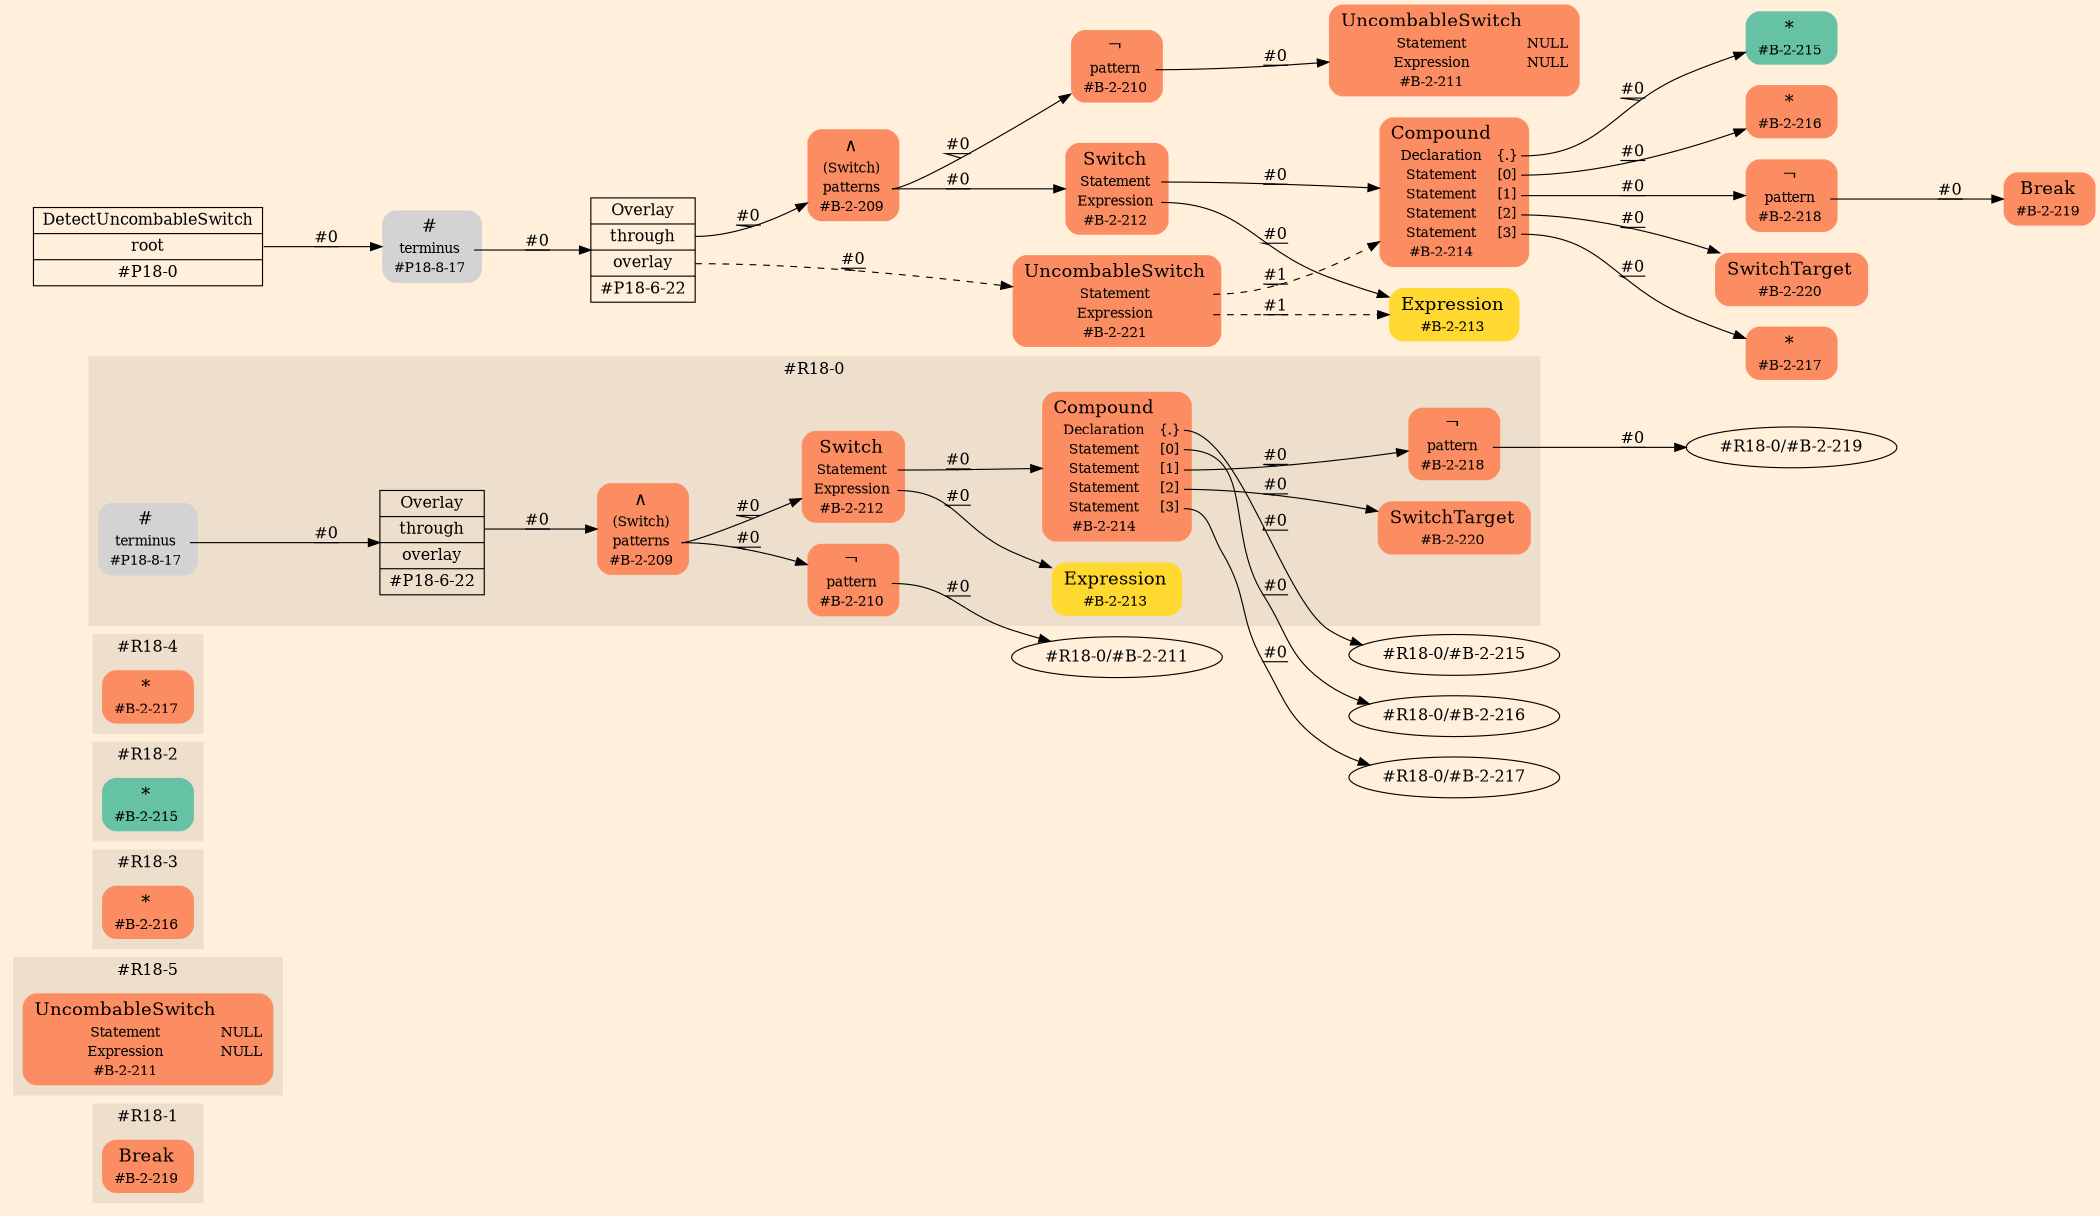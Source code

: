 digraph Inferno {
graph [
rankdir = "LR"
ranksep = 1.0
size = "14,20"
bgcolor = antiquewhite1
color = black
fontcolor = black
];
node [
];
subgraph "cluster#R18-1" {
label = "#R18-1"
style = "filled"
color = antiquewhite2
"#R18-1/#B-2-219" [
shape = "plaintext"
fillcolor = "/set28/2"
label = <<TABLE BORDER="0" CELLBORDER="0" CELLSPACING="0">
 <TR>
  <TD><FONT POINT-SIZE="16.0">Break</FONT></TD>
  <TD></TD>
 </TR>
 <TR>
  <TD>#B-2-219</TD>
  <TD PORT="port0"></TD>
 </TR>
</TABLE>>
style = "rounded,filled"
fontsize = "12"
];
}
subgraph "cluster#R18-5" {
label = "#R18-5"
style = "filled"
color = antiquewhite2
"#R18-5/#B-2-211" [
shape = "plaintext"
fillcolor = "/set28/2"
label = <<TABLE BORDER="0" CELLBORDER="0" CELLSPACING="0">
 <TR>
  <TD><FONT POINT-SIZE="16.0">UncombableSwitch</FONT></TD>
  <TD></TD>
 </TR>
 <TR>
  <TD>Statement</TD>
  <TD PORT="port0">NULL</TD>
 </TR>
 <TR>
  <TD>Expression</TD>
  <TD PORT="port1">NULL</TD>
 </TR>
 <TR>
  <TD>#B-2-211</TD>
  <TD PORT="port2"></TD>
 </TR>
</TABLE>>
style = "rounded,filled"
fontsize = "12"
];
}
subgraph "cluster#R18-3" {
label = "#R18-3"
style = "filled"
color = antiquewhite2
"#R18-3/#B-2-216" [
shape = "plaintext"
fillcolor = "/set28/2"
label = <<TABLE BORDER="0" CELLBORDER="0" CELLSPACING="0">
 <TR>
  <TD><FONT POINT-SIZE="16.0">*</FONT></TD>
  <TD></TD>
 </TR>
 <TR>
  <TD>#B-2-216</TD>
  <TD PORT="port0"></TD>
 </TR>
</TABLE>>
style = "rounded,filled"
fontsize = "12"
];
}
subgraph "cluster#R18-2" {
label = "#R18-2"
style = "filled"
color = antiquewhite2
"#R18-2/#B-2-215" [
shape = "plaintext"
fillcolor = "/set28/1"
label = <<TABLE BORDER="0" CELLBORDER="0" CELLSPACING="0">
 <TR>
  <TD><FONT POINT-SIZE="16.0">*</FONT></TD>
  <TD></TD>
 </TR>
 <TR>
  <TD>#B-2-215</TD>
  <TD PORT="port0"></TD>
 </TR>
</TABLE>>
style = "rounded,filled"
fontsize = "12"
];
}
subgraph "cluster#R18-4" {
label = "#R18-4"
style = "filled"
color = antiquewhite2
"#R18-4/#B-2-217" [
shape = "plaintext"
fillcolor = "/set28/2"
label = <<TABLE BORDER="0" CELLBORDER="0" CELLSPACING="0">
 <TR>
  <TD><FONT POINT-SIZE="16.0">*</FONT></TD>
  <TD></TD>
 </TR>
 <TR>
  <TD>#B-2-217</TD>
  <TD PORT="port0"></TD>
 </TR>
</TABLE>>
style = "rounded,filled"
fontsize = "12"
];
}
subgraph "cluster#R18-0" {
label = "#R18-0"
style = "filled"
color = antiquewhite2
"#R18-0/#B-2-213" [
shape = "plaintext"
fillcolor = "/set28/6"
label = <<TABLE BORDER="0" CELLBORDER="0" CELLSPACING="0">
 <TR>
  <TD><FONT POINT-SIZE="16.0">Expression</FONT></TD>
  <TD></TD>
 </TR>
 <TR>
  <TD>#B-2-213</TD>
  <TD PORT="port0"></TD>
 </TR>
</TABLE>>
style = "rounded,filled"
fontsize = "12"
];
"#R18-0/#P18-6-22" [
shape = "record"
fillcolor = antiquewhite2
label = "<fixed> Overlay | <port0> through | <port1> overlay | <port2> #P18-6-22"
style = "filled"
fontsize = "14"
color = black
fontcolor = black
];
"#R18-0/#B-2-220" [
shape = "plaintext"
fillcolor = "/set28/2"
label = <<TABLE BORDER="0" CELLBORDER="0" CELLSPACING="0">
 <TR>
  <TD><FONT POINT-SIZE="16.0">SwitchTarget</FONT></TD>
  <TD></TD>
 </TR>
 <TR>
  <TD>#B-2-220</TD>
  <TD PORT="port0"></TD>
 </TR>
</TABLE>>
style = "rounded,filled"
fontsize = "12"
];
"#R18-0/#B-2-218" [
shape = "plaintext"
fillcolor = "/set28/2"
label = <<TABLE BORDER="0" CELLBORDER="0" CELLSPACING="0">
 <TR>
  <TD><FONT POINT-SIZE="16.0">¬</FONT></TD>
  <TD></TD>
 </TR>
 <TR>
  <TD>pattern</TD>
  <TD PORT="port0"></TD>
 </TR>
 <TR>
  <TD>#B-2-218</TD>
  <TD PORT="port1"></TD>
 </TR>
</TABLE>>
style = "rounded,filled"
fontsize = "12"
];
"#R18-0/#P18-8-17" [
shape = "plaintext"
label = <<TABLE BORDER="0" CELLBORDER="0" CELLSPACING="0">
 <TR>
  <TD><FONT POINT-SIZE="16.0">#</FONT></TD>
  <TD></TD>
 </TR>
 <TR>
  <TD>terminus</TD>
  <TD PORT="port0"></TD>
 </TR>
 <TR>
  <TD>#P18-8-17</TD>
  <TD PORT="port1"></TD>
 </TR>
</TABLE>>
style = "rounded,filled"
fontsize = "12"
];
"#R18-0/#B-2-209" [
shape = "plaintext"
fillcolor = "/set28/2"
label = <<TABLE BORDER="0" CELLBORDER="0" CELLSPACING="0">
 <TR>
  <TD><FONT POINT-SIZE="16.0">∧</FONT></TD>
  <TD></TD>
 </TR>
 <TR>
  <TD>(Switch)</TD>
  <TD PORT="port0"></TD>
 </TR>
 <TR>
  <TD>patterns</TD>
  <TD PORT="port1"></TD>
 </TR>
 <TR>
  <TD>#B-2-209</TD>
  <TD PORT="port2"></TD>
 </TR>
</TABLE>>
style = "rounded,filled"
fontsize = "12"
];
"#R18-0/#B-2-210" [
shape = "plaintext"
fillcolor = "/set28/2"
label = <<TABLE BORDER="0" CELLBORDER="0" CELLSPACING="0">
 <TR>
  <TD><FONT POINT-SIZE="16.0">¬</FONT></TD>
  <TD></TD>
 </TR>
 <TR>
  <TD>pattern</TD>
  <TD PORT="port0"></TD>
 </TR>
 <TR>
  <TD>#B-2-210</TD>
  <TD PORT="port1"></TD>
 </TR>
</TABLE>>
style = "rounded,filled"
fontsize = "12"
];
"#R18-0/#B-2-212" [
shape = "plaintext"
fillcolor = "/set28/2"
label = <<TABLE BORDER="0" CELLBORDER="0" CELLSPACING="0">
 <TR>
  <TD><FONT POINT-SIZE="16.0">Switch</FONT></TD>
  <TD></TD>
 </TR>
 <TR>
  <TD>Statement</TD>
  <TD PORT="port0"></TD>
 </TR>
 <TR>
  <TD>Expression</TD>
  <TD PORT="port1"></TD>
 </TR>
 <TR>
  <TD>#B-2-212</TD>
  <TD PORT="port2"></TD>
 </TR>
</TABLE>>
style = "rounded,filled"
fontsize = "12"
];
"#R18-0/#B-2-214" [
shape = "plaintext"
fillcolor = "/set28/2"
label = <<TABLE BORDER="0" CELLBORDER="0" CELLSPACING="0">
 <TR>
  <TD><FONT POINT-SIZE="16.0">Compound</FONT></TD>
  <TD></TD>
 </TR>
 <TR>
  <TD>Declaration</TD>
  <TD PORT="port0">{.}</TD>
 </TR>
 <TR>
  <TD>Statement</TD>
  <TD PORT="port1">[0]</TD>
 </TR>
 <TR>
  <TD>Statement</TD>
  <TD PORT="port2">[1]</TD>
 </TR>
 <TR>
  <TD>Statement</TD>
  <TD PORT="port3">[2]</TD>
 </TR>
 <TR>
  <TD>Statement</TD>
  <TD PORT="port4">[3]</TD>
 </TR>
 <TR>
  <TD>#B-2-214</TD>
  <TD PORT="port5"></TD>
 </TR>
</TABLE>>
style = "rounded,filled"
fontsize = "12"
];
}
"CR#P18-0" [
shape = "record"
fillcolor = antiquewhite1
label = "<fixed> DetectUncombableSwitch | <port0> root | <port1> #P18-0"
style = "filled"
fontsize = "14"
color = black
fontcolor = black
];
"#P18-8-17" [
shape = "plaintext"
label = <<TABLE BORDER="0" CELLBORDER="0" CELLSPACING="0">
 <TR>
  <TD><FONT POINT-SIZE="16.0">#</FONT></TD>
  <TD></TD>
 </TR>
 <TR>
  <TD>terminus</TD>
  <TD PORT="port0"></TD>
 </TR>
 <TR>
  <TD>#P18-8-17</TD>
  <TD PORT="port1"></TD>
 </TR>
</TABLE>>
style = "rounded,filled"
fontsize = "12"
];
"#P18-6-22" [
shape = "record"
fillcolor = antiquewhite1
label = "<fixed> Overlay | <port0> through | <port1> overlay | <port2> #P18-6-22"
style = "filled"
fontsize = "14"
color = black
fontcolor = black
];
"#B-2-209" [
shape = "plaintext"
fillcolor = "/set28/2"
label = <<TABLE BORDER="0" CELLBORDER="0" CELLSPACING="0">
 <TR>
  <TD><FONT POINT-SIZE="16.0">∧</FONT></TD>
  <TD></TD>
 </TR>
 <TR>
  <TD>(Switch)</TD>
  <TD PORT="port0"></TD>
 </TR>
 <TR>
  <TD>patterns</TD>
  <TD PORT="port1"></TD>
 </TR>
 <TR>
  <TD>#B-2-209</TD>
  <TD PORT="port2"></TD>
 </TR>
</TABLE>>
style = "rounded,filled"
fontsize = "12"
];
"#B-2-210" [
shape = "plaintext"
fillcolor = "/set28/2"
label = <<TABLE BORDER="0" CELLBORDER="0" CELLSPACING="0">
 <TR>
  <TD><FONT POINT-SIZE="16.0">¬</FONT></TD>
  <TD></TD>
 </TR>
 <TR>
  <TD>pattern</TD>
  <TD PORT="port0"></TD>
 </TR>
 <TR>
  <TD>#B-2-210</TD>
  <TD PORT="port1"></TD>
 </TR>
</TABLE>>
style = "rounded,filled"
fontsize = "12"
];
"#B-2-211" [
shape = "plaintext"
fillcolor = "/set28/2"
label = <<TABLE BORDER="0" CELLBORDER="0" CELLSPACING="0">
 <TR>
  <TD><FONT POINT-SIZE="16.0">UncombableSwitch</FONT></TD>
  <TD></TD>
 </TR>
 <TR>
  <TD>Statement</TD>
  <TD PORT="port0">NULL</TD>
 </TR>
 <TR>
  <TD>Expression</TD>
  <TD PORT="port1">NULL</TD>
 </TR>
 <TR>
  <TD>#B-2-211</TD>
  <TD PORT="port2"></TD>
 </TR>
</TABLE>>
style = "rounded,filled"
fontsize = "12"
];
"#B-2-212" [
shape = "plaintext"
fillcolor = "/set28/2"
label = <<TABLE BORDER="0" CELLBORDER="0" CELLSPACING="0">
 <TR>
  <TD><FONT POINT-SIZE="16.0">Switch</FONT></TD>
  <TD></TD>
 </TR>
 <TR>
  <TD>Statement</TD>
  <TD PORT="port0"></TD>
 </TR>
 <TR>
  <TD>Expression</TD>
  <TD PORT="port1"></TD>
 </TR>
 <TR>
  <TD>#B-2-212</TD>
  <TD PORT="port2"></TD>
 </TR>
</TABLE>>
style = "rounded,filled"
fontsize = "12"
];
"#B-2-214" [
shape = "plaintext"
fillcolor = "/set28/2"
label = <<TABLE BORDER="0" CELLBORDER="0" CELLSPACING="0">
 <TR>
  <TD><FONT POINT-SIZE="16.0">Compound</FONT></TD>
  <TD></TD>
 </TR>
 <TR>
  <TD>Declaration</TD>
  <TD PORT="port0">{.}</TD>
 </TR>
 <TR>
  <TD>Statement</TD>
  <TD PORT="port1">[0]</TD>
 </TR>
 <TR>
  <TD>Statement</TD>
  <TD PORT="port2">[1]</TD>
 </TR>
 <TR>
  <TD>Statement</TD>
  <TD PORT="port3">[2]</TD>
 </TR>
 <TR>
  <TD>Statement</TD>
  <TD PORT="port4">[3]</TD>
 </TR>
 <TR>
  <TD>#B-2-214</TD>
  <TD PORT="port5"></TD>
 </TR>
</TABLE>>
style = "rounded,filled"
fontsize = "12"
];
"#B-2-215" [
shape = "plaintext"
fillcolor = "/set28/1"
label = <<TABLE BORDER="0" CELLBORDER="0" CELLSPACING="0">
 <TR>
  <TD><FONT POINT-SIZE="16.0">*</FONT></TD>
  <TD></TD>
 </TR>
 <TR>
  <TD>#B-2-215</TD>
  <TD PORT="port0"></TD>
 </TR>
</TABLE>>
style = "rounded,filled"
fontsize = "12"
];
"#B-2-216" [
shape = "plaintext"
fillcolor = "/set28/2"
label = <<TABLE BORDER="0" CELLBORDER="0" CELLSPACING="0">
 <TR>
  <TD><FONT POINT-SIZE="16.0">*</FONT></TD>
  <TD></TD>
 </TR>
 <TR>
  <TD>#B-2-216</TD>
  <TD PORT="port0"></TD>
 </TR>
</TABLE>>
style = "rounded,filled"
fontsize = "12"
];
"#B-2-218" [
shape = "plaintext"
fillcolor = "/set28/2"
label = <<TABLE BORDER="0" CELLBORDER="0" CELLSPACING="0">
 <TR>
  <TD><FONT POINT-SIZE="16.0">¬</FONT></TD>
  <TD></TD>
 </TR>
 <TR>
  <TD>pattern</TD>
  <TD PORT="port0"></TD>
 </TR>
 <TR>
  <TD>#B-2-218</TD>
  <TD PORT="port1"></TD>
 </TR>
</TABLE>>
style = "rounded,filled"
fontsize = "12"
];
"#B-2-219" [
shape = "plaintext"
fillcolor = "/set28/2"
label = <<TABLE BORDER="0" CELLBORDER="0" CELLSPACING="0">
 <TR>
  <TD><FONT POINT-SIZE="16.0">Break</FONT></TD>
  <TD></TD>
 </TR>
 <TR>
  <TD>#B-2-219</TD>
  <TD PORT="port0"></TD>
 </TR>
</TABLE>>
style = "rounded,filled"
fontsize = "12"
];
"#B-2-220" [
shape = "plaintext"
fillcolor = "/set28/2"
label = <<TABLE BORDER="0" CELLBORDER="0" CELLSPACING="0">
 <TR>
  <TD><FONT POINT-SIZE="16.0">SwitchTarget</FONT></TD>
  <TD></TD>
 </TR>
 <TR>
  <TD>#B-2-220</TD>
  <TD PORT="port0"></TD>
 </TR>
</TABLE>>
style = "rounded,filled"
fontsize = "12"
];
"#B-2-217" [
shape = "plaintext"
fillcolor = "/set28/2"
label = <<TABLE BORDER="0" CELLBORDER="0" CELLSPACING="0">
 <TR>
  <TD><FONT POINT-SIZE="16.0">*</FONT></TD>
  <TD></TD>
 </TR>
 <TR>
  <TD>#B-2-217</TD>
  <TD PORT="port0"></TD>
 </TR>
</TABLE>>
style = "rounded,filled"
fontsize = "12"
];
"#B-2-213" [
shape = "plaintext"
fillcolor = "/set28/6"
label = <<TABLE BORDER="0" CELLBORDER="0" CELLSPACING="0">
 <TR>
  <TD><FONT POINT-SIZE="16.0">Expression</FONT></TD>
  <TD></TD>
 </TR>
 <TR>
  <TD>#B-2-213</TD>
  <TD PORT="port0"></TD>
 </TR>
</TABLE>>
style = "rounded,filled"
fontsize = "12"
];
"#B-2-221" [
shape = "plaintext"
fillcolor = "/set28/2"
label = <<TABLE BORDER="0" CELLBORDER="0" CELLSPACING="0">
 <TR>
  <TD><FONT POINT-SIZE="16.0">UncombableSwitch</FONT></TD>
  <TD></TD>
 </TR>
 <TR>
  <TD>Statement</TD>
  <TD PORT="port0"></TD>
 </TR>
 <TR>
  <TD>Expression</TD>
  <TD PORT="port1"></TD>
 </TR>
 <TR>
  <TD>#B-2-221</TD>
  <TD PORT="port2"></TD>
 </TR>
</TABLE>>
style = "rounded,filled"
fontsize = "12"
];
"CR#P18-0":port0 -> "#P18-8-17" [style="solid"
label = "#0"
decorate = true
color = black
fontcolor = black
];
"#P18-8-17":port0 -> "#P18-6-22" [style="solid"
label = "#0"
decorate = true
color = black
fontcolor = black
];
"#P18-6-22":port0 -> "#B-2-209" [style="solid"
label = "#0"
decorate = true
color = black
fontcolor = black
];
"#P18-6-22":port1 -> "#B-2-221" [style="dashed"
label = "#0"
decorate = true
color = black
fontcolor = black
];
"#B-2-209":port1 -> "#B-2-210" [style="solid"
label = "#0"
decorate = true
color = black
fontcolor = black
];
"#B-2-209":port1 -> "#B-2-212" [style="solid"
label = "#0"
decorate = true
color = black
fontcolor = black
];
"#B-2-210":port0 -> "#B-2-211" [style="solid"
label = "#0"
decorate = true
color = black
fontcolor = black
];
"#B-2-212":port0 -> "#B-2-214" [style="solid"
label = "#0"
decorate = true
color = black
fontcolor = black
];
"#B-2-212":port1 -> "#B-2-213" [style="solid"
label = "#0"
decorate = true
color = black
fontcolor = black
];
"#B-2-214":port0 -> "#B-2-215" [style="solid"
label = "#0"
decorate = true
color = black
fontcolor = black
];
"#B-2-214":port1 -> "#B-2-216" [style="solid"
label = "#0"
decorate = true
color = black
fontcolor = black
];
"#B-2-214":port2 -> "#B-2-218" [style="solid"
label = "#0"
decorate = true
color = black
fontcolor = black
];
"#B-2-214":port3 -> "#B-2-220" [style="solid"
label = "#0"
decorate = true
color = black
fontcolor = black
];
"#B-2-214":port4 -> "#B-2-217" [style="solid"
label = "#0"
decorate = true
color = black
fontcolor = black
];
"#B-2-218":port0 -> "#B-2-219" [style="solid"
label = "#0"
decorate = true
color = black
fontcolor = black
];
"#B-2-221":port0 -> "#B-2-214" [style="dashed"
label = "#1"
decorate = true
color = black
fontcolor = black
];
"#B-2-221":port1 -> "#B-2-213" [style="dashed"
label = "#1"
decorate = true
color = black
fontcolor = black
];
"#R18-0/#P18-6-22":port0 -> "#R18-0/#B-2-209" [style="solid"
label = "#0"
decorate = true
color = black
fontcolor = black
];
"#R18-0/#B-2-218":port0 -> "#R18-0/#B-2-219" [style="solid"
label = "#0"
decorate = true
color = black
fontcolor = black
];
"#R18-0/#P18-8-17":port0 -> "#R18-0/#P18-6-22" [style="solid"
label = "#0"
decorate = true
color = black
fontcolor = black
];
"#R18-0/#B-2-209":port1 -> "#R18-0/#B-2-210" [style="solid"
label = "#0"
decorate = true
color = black
fontcolor = black
];
"#R18-0/#B-2-209":port1 -> "#R18-0/#B-2-212" [style="solid"
label = "#0"
decorate = true
color = black
fontcolor = black
];
"#R18-0/#B-2-210":port0 -> "#R18-0/#B-2-211" [style="solid"
label = "#0"
decorate = true
color = black
fontcolor = black
];
"#R18-0/#B-2-212":port0 -> "#R18-0/#B-2-214" [style="solid"
label = "#0"
decorate = true
color = black
fontcolor = black
];
"#R18-0/#B-2-212":port1 -> "#R18-0/#B-2-213" [style="solid"
label = "#0"
decorate = true
color = black
fontcolor = black
];
"#R18-0/#B-2-214":port0 -> "#R18-0/#B-2-215" [style="solid"
label = "#0"
decorate = true
color = black
fontcolor = black
];
"#R18-0/#B-2-214":port1 -> "#R18-0/#B-2-216" [style="solid"
label = "#0"
decorate = true
color = black
fontcolor = black
];
"#R18-0/#B-2-214":port2 -> "#R18-0/#B-2-218" [style="solid"
label = "#0"
decorate = true
color = black
fontcolor = black
];
"#R18-0/#B-2-214":port3 -> "#R18-0/#B-2-220" [style="solid"
label = "#0"
decorate = true
color = black
fontcolor = black
];
"#R18-0/#B-2-214":port4 -> "#R18-0/#B-2-217" [style="solid"
label = "#0"
decorate = true
color = black
fontcolor = black
];
}
